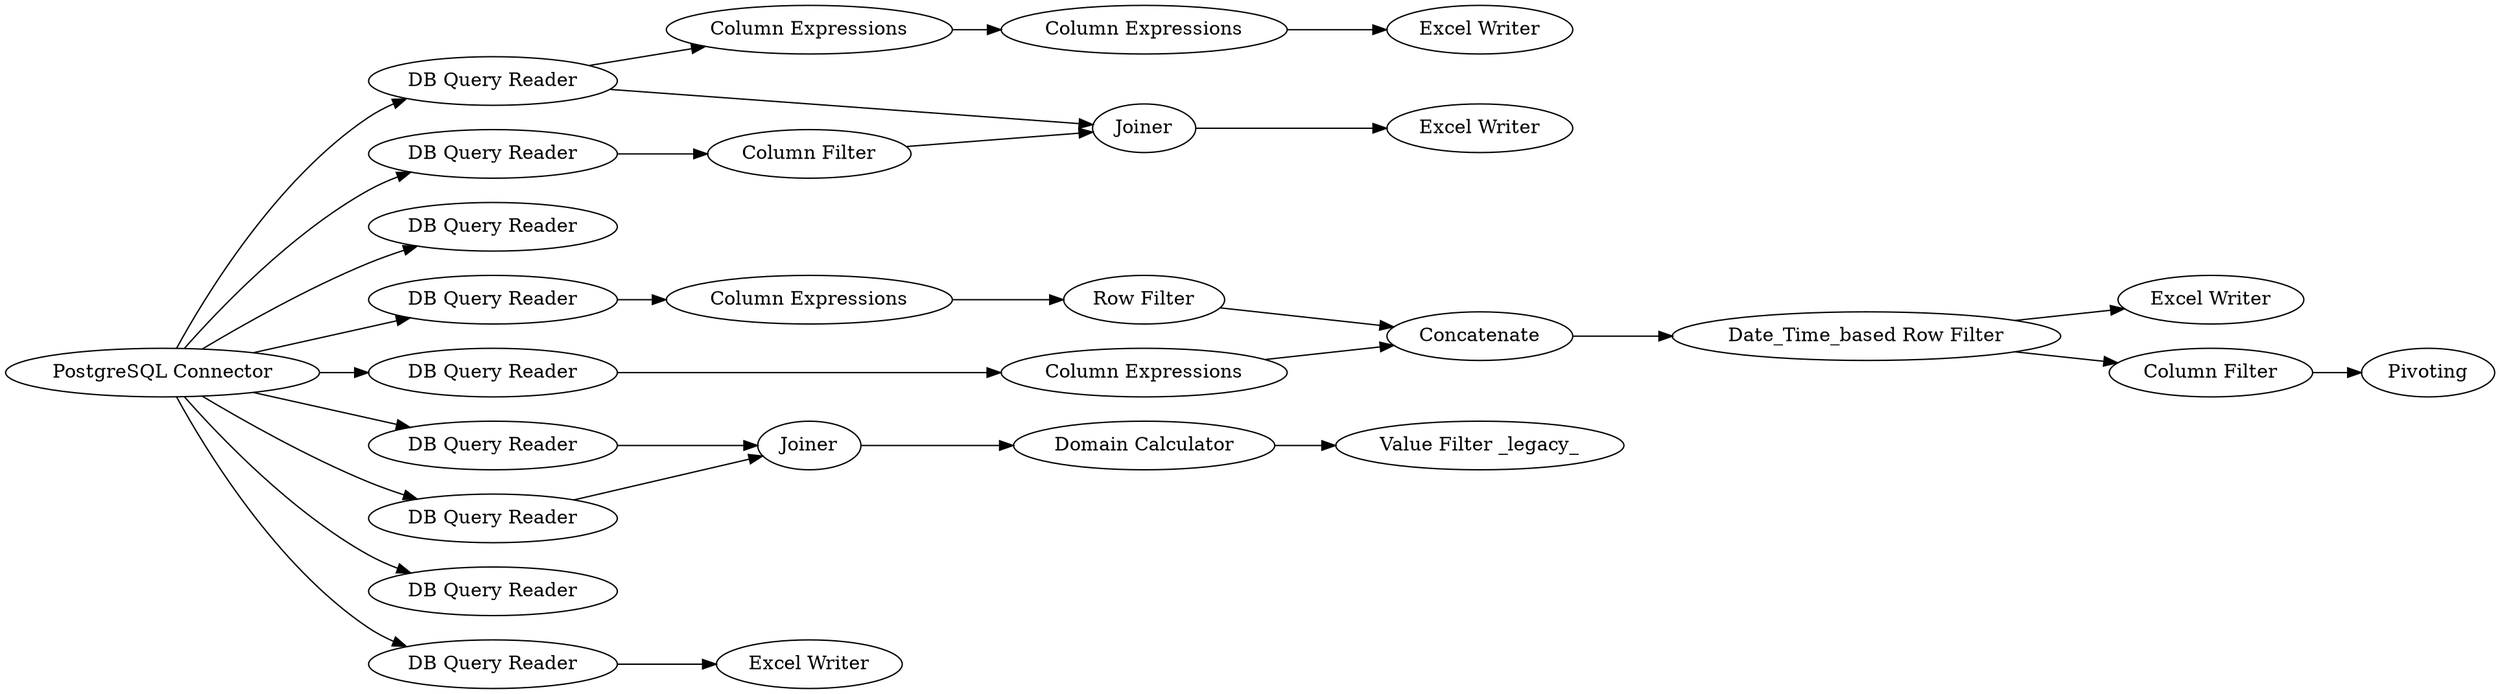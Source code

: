 digraph {
	13 [label="PostgreSQL Connector"]
	16 [label="DB Query Reader"]
	17 [label="DB Query Reader"]
	18 [label="DB Query Reader"]
	19 [label="DB Query Reader"]
	20 [label="DB Query Reader"]
	21 [label="Column Expressions"]
	22 [label="Column Expressions"]
	23 [label=Concatenate]
	24 [label="Row Filter"]
	25 [label="Excel Writer"]
	26 [label="Date_Time_based Row Filter"]
	27 [label=Pivoting]
	28 [label="Column Filter"]
	29 [label="Column Expressions"]
	30 [label="Column Expressions"]
	31 [label="Excel Writer"]
	32 [label="DB Query Reader"]
	33 [label="DB Query Reader"]
	34 [label=Joiner]
	35 [label="Domain Calculator"]
	36 [label="Value Filter _legacy_"]
	37 [label="Excel Writer"]
	38 [label="DB Query Reader"]
	39 [label="DB Query Reader"]
	40 [label="Column Filter"]
	41 [label=Joiner]
	42 [label="Excel Writer"]
	13 -> 20
	13 -> 17
	13 -> 16
	13 -> 19
	13 -> 18
	13 -> 39
	13 -> 38
	13 -> 33
	13 -> 32
	16 -> 29
	16 -> 41
	17 -> 22
	19 -> 40
	20 -> 21
	21 -> 24
	22 -> 23
	23 -> 26
	24 -> 23
	26 -> 25
	26 -> 28
	28 -> 27
	29 -> 30
	30 -> 31
	32 -> 34
	33 -> 34
	34 -> 35
	35 -> 36
	39 -> 37
	40 -> 41
	41 -> 42
	rankdir=LR
}
